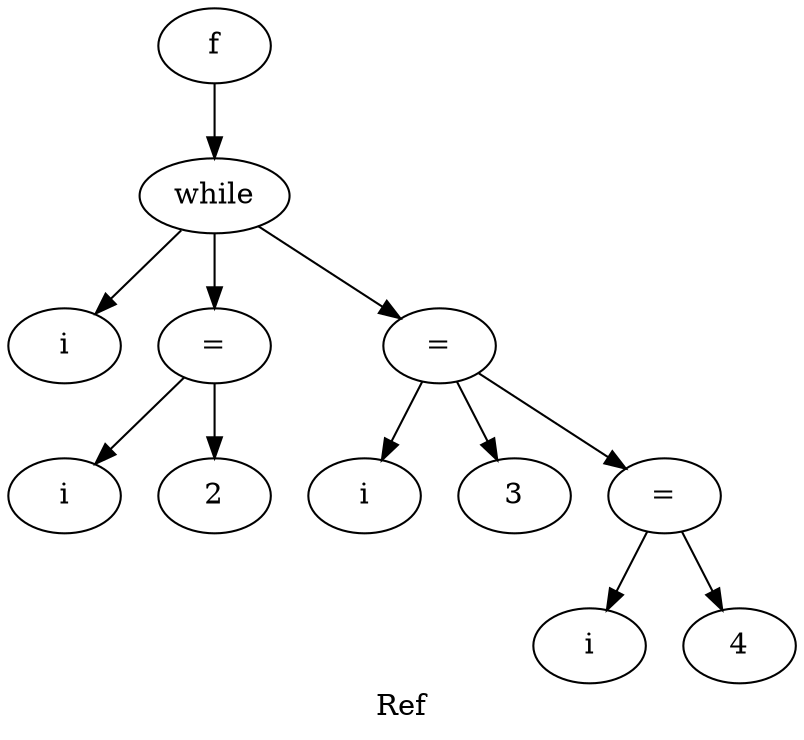 digraph {
label="Ref";
x556aa1a6f3b0 -> x556aa1a6ec00
x556aa1a6ec00 -> x556aa1a6e780
x556aa1a6ec00 -> x556aa1a6eb20
x556aa1a6ec00 -> x556aa1a6efa0
x556aa1a6eb20 -> x556aa1a6e960
x556aa1a6eb20 -> x556aa1a6ea40
x556aa1a6efa0 -> x556aa1a6ede0
x556aa1a6efa0 -> x556aa1a6eec0
x556aa1a6efa0 -> x556aa1a6f2d0
x556aa1a6f2d0 -> x556aa1a6f110
x556aa1a6f2d0 -> x556aa1a6f1f0
x556aa1a6f3b0 [label="f"];
x556aa1a6ec00 [label="while"];
x556aa1a6e780 [label="i"];
x556aa1a6eb20 [label="="];
x556aa1a6e960 [label="i"];
x556aa1a6ea40 [label="2"];
x556aa1a6efa0 [label="="];
x556aa1a6ede0 [label="i"];
x556aa1a6eec0 [label="3"];
x556aa1a6f2d0 [label="="];
x556aa1a6f110 [label="i"];
x556aa1a6f1f0 [label="4"];
}
